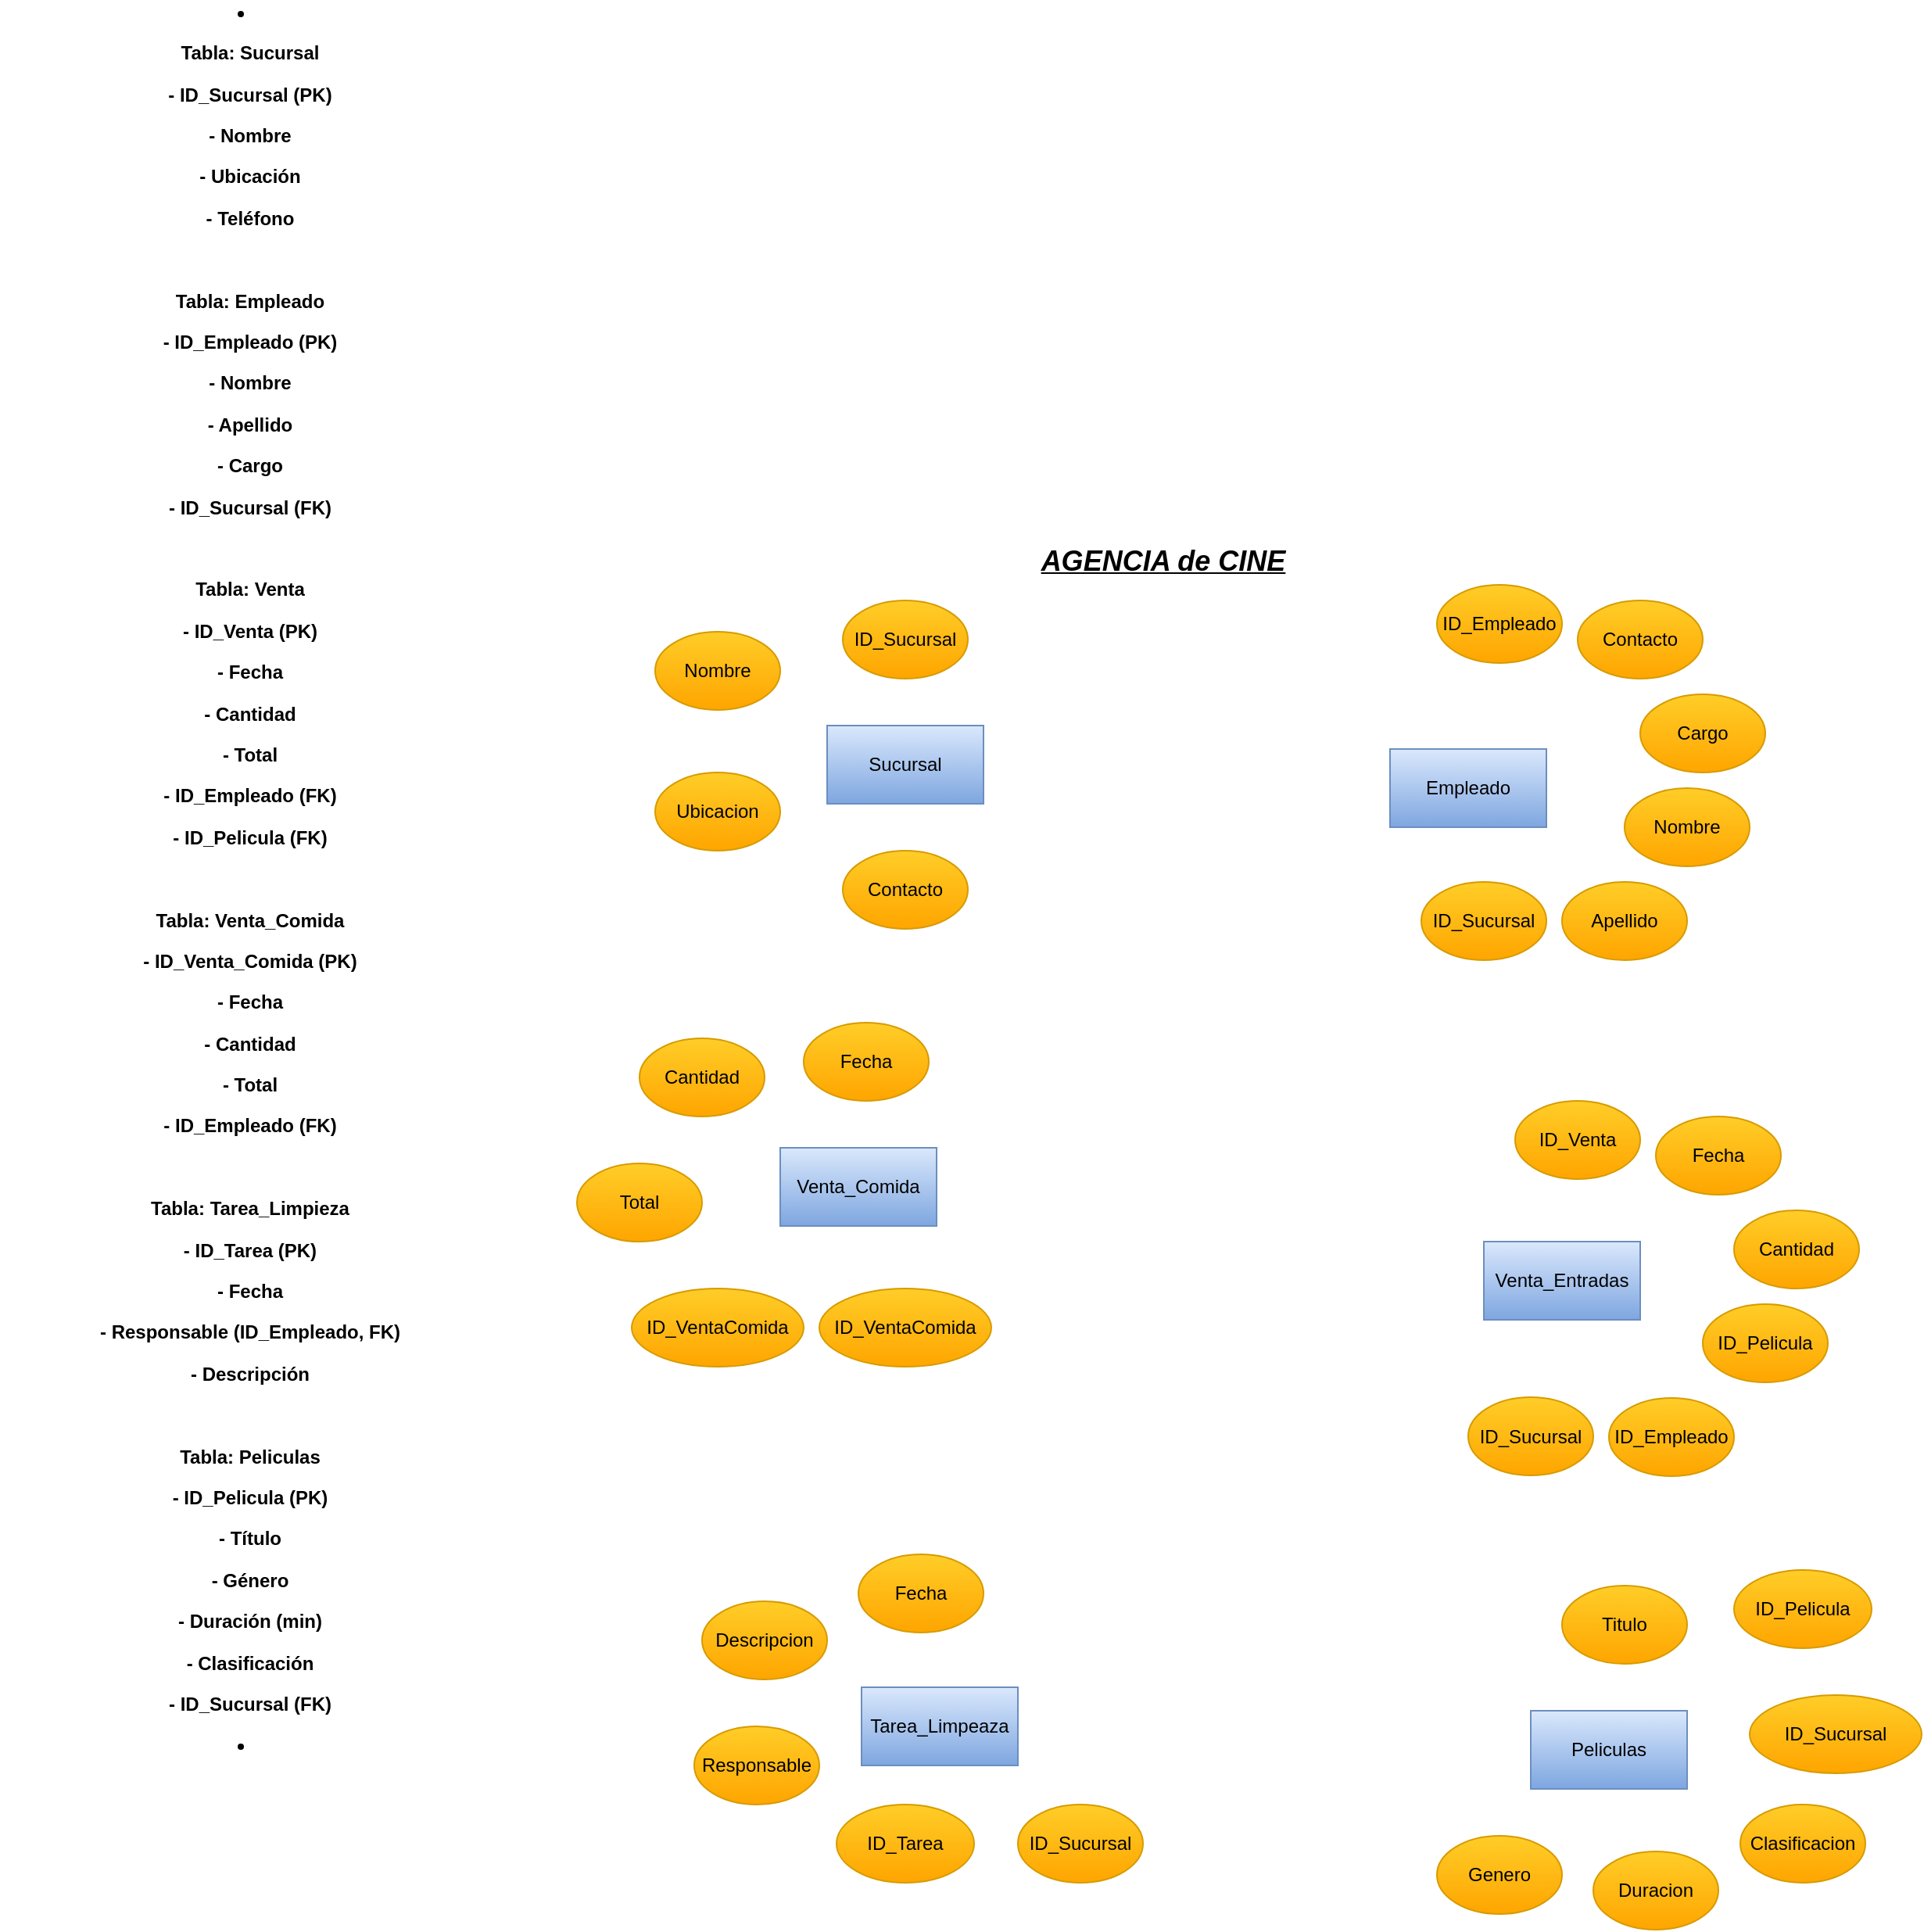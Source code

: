 <mxfile version="24.8.3">
  <diagram name="Página-1" id="E9i3scVjh4bo6Yp9m_Li">
    <mxGraphModel dx="1493" dy="1733" grid="1" gridSize="10" guides="1" tooltips="1" connect="1" arrows="1" fold="1" page="1" pageScale="1" pageWidth="827" pageHeight="1169" math="0" shadow="0">
      <root>
        <mxCell id="0" />
        <mxCell id="1" parent="0" />
        <mxCell id="mTttjkaUfo1wh758HqRv-1" value="&lt;font style=&quot;font-size: 18px;&quot;&gt;&lt;u&gt;&lt;i&gt;&lt;b&gt;AGENCIA de CINE&lt;/b&gt;&lt;/i&gt;&lt;/u&gt;&lt;/font&gt;" style="text;html=1;align=center;verticalAlign=middle;whiteSpace=wrap;rounded=0;" parent="1" vertex="1">
          <mxGeometry x="180" y="60" width="290" height="30" as="geometry" />
        </mxCell>
        <mxCell id="q7SbR-ML_V5xvWDEwEp4-1" value="&lt;li&gt;&lt;p&gt;&lt;b&gt;Tabla: Sucursal&lt;/b&gt;&lt;/p&gt;&lt;p&gt;&lt;b&gt;- ID_Sucursal (PK)&lt;/b&gt;&lt;/p&gt;&lt;p&gt;&lt;b&gt;- Nombre&lt;/b&gt;&lt;/p&gt;&lt;p&gt;&lt;b&gt;- Ubicación&lt;/b&gt;&lt;/p&gt;&lt;p&gt;&lt;b&gt;- Teléfono&lt;/b&gt;&lt;/p&gt;&lt;p&gt;&lt;b&gt;&lt;br&gt;&lt;/b&gt;&lt;/p&gt;&lt;p&gt;&lt;b&gt;Tabla: Empleado&lt;/b&gt;&lt;/p&gt;&lt;p&gt;&lt;b&gt;- ID_Empleado (PK)&lt;/b&gt;&lt;/p&gt;&lt;p&gt;&lt;b&gt;- Nombre&lt;/b&gt;&lt;/p&gt;&lt;p&gt;&lt;b&gt;- Apellido&lt;/b&gt;&lt;/p&gt;&lt;p&gt;&lt;b&gt;- Cargo&lt;/b&gt;&lt;/p&gt;&lt;p&gt;&lt;b&gt;- ID_Sucursal (FK)&lt;/b&gt;&lt;/p&gt;&lt;p&gt;&lt;b&gt;&lt;br&gt;&lt;/b&gt;&lt;/p&gt;&lt;p&gt;&lt;b&gt;Tabla: Venta&lt;/b&gt;&lt;/p&gt;&lt;p&gt;&lt;b&gt;- ID_Venta (PK)&lt;/b&gt;&lt;/p&gt;&lt;p&gt;&lt;b&gt;- Fecha&lt;/b&gt;&lt;/p&gt;&lt;p&gt;&lt;b&gt;- Cantidad&lt;/b&gt;&lt;/p&gt;&lt;p&gt;&lt;b&gt;- Total&lt;/b&gt;&lt;/p&gt;&lt;p&gt;&lt;b&gt;- ID_Empleado (FK)&lt;/b&gt;&lt;/p&gt;&lt;p&gt;&lt;b&gt;- ID_Pelicula (FK)&lt;/b&gt;&lt;/p&gt;&lt;p&gt;&lt;b&gt;&lt;br&gt;&lt;/b&gt;&lt;/p&gt;&lt;p&gt;&lt;b&gt;Tabla: Venta_Comida&lt;/b&gt;&lt;/p&gt;&lt;p&gt;&lt;b&gt;- ID_Venta_Comida (PK)&lt;/b&gt;&lt;/p&gt;&lt;p&gt;&lt;b&gt;- Fecha&lt;/b&gt;&lt;/p&gt;&lt;p&gt;&lt;b&gt;- Cantidad&lt;/b&gt;&lt;/p&gt;&lt;p&gt;&lt;b&gt;- Total&lt;/b&gt;&lt;/p&gt;&lt;p&gt;&lt;b&gt;- ID_Empleado (FK)&lt;/b&gt;&lt;/p&gt;&lt;p&gt;&lt;b&gt;&lt;br&gt;&lt;/b&gt;&lt;/p&gt;&lt;p&gt;&lt;b&gt;Tabla: Tarea_Limpieza&lt;/b&gt;&lt;/p&gt;&lt;p&gt;&lt;b&gt;- ID_Tarea (PK)&lt;/b&gt;&lt;/p&gt;&lt;p&gt;&lt;b&gt;- Fecha&lt;/b&gt;&lt;/p&gt;&lt;p&gt;&lt;b&gt;- Responsable (ID_Empleado, FK)&lt;/b&gt;&lt;/p&gt;&lt;p&gt;&lt;b&gt;- Descripción&lt;/b&gt;&lt;/p&gt;&lt;p&gt;&lt;b&gt;&lt;br&gt;&lt;/b&gt;&lt;/p&gt;&lt;p&gt;&lt;b&gt;Tabla: Peliculas&lt;/b&gt;&lt;/p&gt;&lt;p&gt;&lt;b&gt;- ID_Pelicula (PK)&lt;/b&gt;&lt;/p&gt;&lt;p&gt;&lt;b&gt;- Título&lt;/b&gt;&lt;/p&gt;&lt;p&gt;&lt;b&gt;- Género&lt;/b&gt;&lt;/p&gt;&lt;p&gt;&lt;b&gt;- Duración (min)&lt;/b&gt;&lt;/p&gt;&lt;p&gt;&lt;b&gt;- Clasificación&lt;/b&gt;&lt;/p&gt;&lt;p&gt;&lt;b&gt;- ID_Sucursal (FK)&lt;/b&gt;&lt;/p&gt;&lt;/li&gt;&lt;li&gt;&lt;div&gt;&lt;br&gt;&lt;/div&gt;&lt;/li&gt;" style="text;html=1;align=center;verticalAlign=middle;whiteSpace=wrap;rounded=0;" parent="1" vertex="1">
          <mxGeometry x="-419" y="225" width="320" height="120" as="geometry" />
        </mxCell>
        <mxCell id="PeG7N-2sru5S7kPxvau--1" value="Sucursal" style="rounded=0;whiteSpace=wrap;html=1;fillColor=#dae8fc;gradientColor=#7ea6e0;strokeColor=#6c8ebf;" parent="1" vertex="1">
          <mxGeometry x="110" y="180" width="100" height="50" as="geometry" />
        </mxCell>
        <mxCell id="PeG7N-2sru5S7kPxvau--2" value="Nombre" style="ellipse;whiteSpace=wrap;html=1;fillColor=#ffcd28;gradientColor=#ffa500;strokeColor=#d79b00;" parent="1" vertex="1">
          <mxGeometry y="120" width="80" height="50" as="geometry" />
        </mxCell>
        <mxCell id="PeG7N-2sru5S7kPxvau--3" value="Contacto" style="ellipse;whiteSpace=wrap;html=1;fillColor=#ffcd28;gradientColor=#ffa500;strokeColor=#d79b00;" parent="1" vertex="1">
          <mxGeometry x="120" y="260" width="80" height="50" as="geometry" />
        </mxCell>
        <mxCell id="PeG7N-2sru5S7kPxvau--4" value="Ubicacion" style="ellipse;whiteSpace=wrap;html=1;fillColor=#ffcd28;gradientColor=#ffa500;strokeColor=#d79b00;" parent="1" vertex="1">
          <mxGeometry y="210" width="80" height="50" as="geometry" />
        </mxCell>
        <mxCell id="PeG7N-2sru5S7kPxvau--5" value="ID_Sucursal" style="ellipse;whiteSpace=wrap;html=1;fillColor=#ffcd28;gradientColor=#ffa500;strokeColor=#d79b00;" parent="1" vertex="1">
          <mxGeometry x="120" y="100" width="80" height="50" as="geometry" />
        </mxCell>
        <mxCell id="PeG7N-2sru5S7kPxvau--6" value="Empleado" style="rounded=0;whiteSpace=wrap;html=1;fillColor=#dae8fc;gradientColor=#7ea6e0;strokeColor=#6c8ebf;" parent="1" vertex="1">
          <mxGeometry x="470" y="195" width="100" height="50" as="geometry" />
        </mxCell>
        <mxCell id="PeG7N-2sru5S7kPxvau--7" value="Nombre" style="ellipse;whiteSpace=wrap;html=1;fillColor=#ffcd28;gradientColor=#ffa500;strokeColor=#d79b00;" parent="1" vertex="1">
          <mxGeometry x="620" y="220" width="80" height="50" as="geometry" />
        </mxCell>
        <mxCell id="PeG7N-2sru5S7kPxvau--8" value="ID_Sucursal" style="ellipse;whiteSpace=wrap;html=1;fillColor=#ffcd28;gradientColor=#ffa500;strokeColor=#d79b00;" parent="1" vertex="1">
          <mxGeometry x="490" y="280" width="80" height="50" as="geometry" />
        </mxCell>
        <mxCell id="PeG7N-2sru5S7kPxvau--9" value="Apellido" style="ellipse;whiteSpace=wrap;html=1;fillColor=#ffcd28;gradientColor=#ffa500;strokeColor=#d79b00;" parent="1" vertex="1">
          <mxGeometry x="580" y="280" width="80" height="50" as="geometry" />
        </mxCell>
        <mxCell id="PeG7N-2sru5S7kPxvau--10" value="ID_Empleado" style="ellipse;whiteSpace=wrap;html=1;fillColor=#ffcd28;gradientColor=#ffa500;strokeColor=#d79b00;" parent="1" vertex="1">
          <mxGeometry x="500" y="90" width="80" height="50" as="geometry" />
        </mxCell>
        <mxCell id="PeG7N-2sru5S7kPxvau--11" value="Cargo" style="ellipse;whiteSpace=wrap;html=1;fillColor=#ffcd28;gradientColor=#ffa500;strokeColor=#d79b00;" parent="1" vertex="1">
          <mxGeometry x="630" y="160" width="80" height="50" as="geometry" />
        </mxCell>
        <mxCell id="PeG7N-2sru5S7kPxvau--12" value="Contacto" style="ellipse;whiteSpace=wrap;html=1;fillColor=#ffcd28;gradientColor=#ffa500;strokeColor=#d79b00;" parent="1" vertex="1">
          <mxGeometry x="590" y="100" width="80" height="50" as="geometry" />
        </mxCell>
        <mxCell id="PaemTn16cb9oj95XPDvz-1" value="Venta_Entradas" style="rounded=0;whiteSpace=wrap;html=1;fillColor=#dae8fc;gradientColor=#7ea6e0;strokeColor=#6c8ebf;" vertex="1" parent="1">
          <mxGeometry x="530" y="510" width="100" height="50" as="geometry" />
        </mxCell>
        <mxCell id="PaemTn16cb9oj95XPDvz-2" value="Fecha" style="ellipse;whiteSpace=wrap;html=1;fillColor=#ffcd28;gradientColor=#ffa500;strokeColor=#d79b00;" vertex="1" parent="1">
          <mxGeometry x="640" y="430" width="80" height="50" as="geometry" />
        </mxCell>
        <mxCell id="PaemTn16cb9oj95XPDvz-3" value="ID_Empleado" style="ellipse;whiteSpace=wrap;html=1;fillColor=#ffcd28;gradientColor=#ffa500;strokeColor=#d79b00;" vertex="1" parent="1">
          <mxGeometry x="610" y="610" width="80" height="50" as="geometry" />
        </mxCell>
        <mxCell id="PaemTn16cb9oj95XPDvz-4" value="Cantidad" style="ellipse;whiteSpace=wrap;html=1;fillColor=#ffcd28;gradientColor=#ffa500;strokeColor=#d79b00;" vertex="1" parent="1">
          <mxGeometry x="690" y="490" width="80" height="50" as="geometry" />
        </mxCell>
        <mxCell id="PaemTn16cb9oj95XPDvz-5" value="ID_Venta" style="ellipse;whiteSpace=wrap;html=1;fillColor=#ffcd28;gradientColor=#ffa500;strokeColor=#d79b00;" vertex="1" parent="1">
          <mxGeometry x="550" y="420" width="80" height="50" as="geometry" />
        </mxCell>
        <mxCell id="PaemTn16cb9oj95XPDvz-6" value="ID_Sucursal" style="ellipse;whiteSpace=wrap;html=1;fillColor=#ffcd28;gradientColor=#ffa500;strokeColor=#d79b00;" vertex="1" parent="1">
          <mxGeometry x="520" y="609.5" width="80" height="50" as="geometry" />
        </mxCell>
        <mxCell id="PaemTn16cb9oj95XPDvz-7" value="ID_Pelicula" style="ellipse;whiteSpace=wrap;html=1;fillColor=#ffcd28;gradientColor=#ffa500;strokeColor=#d79b00;" vertex="1" parent="1">
          <mxGeometry x="670" y="550" width="80" height="50" as="geometry" />
        </mxCell>
        <mxCell id="PaemTn16cb9oj95XPDvz-8" value="Venta_Comida" style="rounded=0;whiteSpace=wrap;html=1;fillColor=#dae8fc;gradientColor=#7ea6e0;strokeColor=#6c8ebf;" vertex="1" parent="1">
          <mxGeometry x="80" y="450" width="100" height="50" as="geometry" />
        </mxCell>
        <mxCell id="PaemTn16cb9oj95XPDvz-9" value="Cantidad" style="ellipse;whiteSpace=wrap;html=1;fillColor=#ffcd28;gradientColor=#ffa500;strokeColor=#d79b00;" vertex="1" parent="1">
          <mxGeometry x="-10" y="380" width="80" height="50" as="geometry" />
        </mxCell>
        <mxCell id="PaemTn16cb9oj95XPDvz-10" value="ID_VentaComida" style="ellipse;whiteSpace=wrap;html=1;fillColor=#ffcd28;gradientColor=#ffa500;strokeColor=#d79b00;" vertex="1" parent="1">
          <mxGeometry x="105" y="540" width="110" height="50" as="geometry" />
        </mxCell>
        <mxCell id="PaemTn16cb9oj95XPDvz-11" value="Total" style="ellipse;whiteSpace=wrap;html=1;fillColor=#ffcd28;gradientColor=#ffa500;strokeColor=#d79b00;" vertex="1" parent="1">
          <mxGeometry x="-50" y="460" width="80" height="50" as="geometry" />
        </mxCell>
        <mxCell id="PaemTn16cb9oj95XPDvz-12" value="Fecha" style="ellipse;whiteSpace=wrap;html=1;fillColor=#ffcd28;gradientColor=#ffa500;strokeColor=#d79b00;" vertex="1" parent="1">
          <mxGeometry x="95" y="370" width="80" height="50" as="geometry" />
        </mxCell>
        <mxCell id="PaemTn16cb9oj95XPDvz-13" value="ID_VentaComida" style="ellipse;whiteSpace=wrap;html=1;fillColor=#ffcd28;gradientColor=#ffa500;strokeColor=#d79b00;" vertex="1" parent="1">
          <mxGeometry x="-15" y="540" width="110" height="50" as="geometry" />
        </mxCell>
        <mxCell id="PaemTn16cb9oj95XPDvz-15" value="Tarea_Limpeaza" style="rounded=0;whiteSpace=wrap;html=1;fillColor=#dae8fc;gradientColor=#7ea6e0;strokeColor=#6c8ebf;" vertex="1" parent="1">
          <mxGeometry x="132" y="795" width="100" height="50" as="geometry" />
        </mxCell>
        <mxCell id="PaemTn16cb9oj95XPDvz-16" value="Responsable" style="ellipse;whiteSpace=wrap;html=1;fillColor=#ffcd28;gradientColor=#ffa500;strokeColor=#d79b00;" vertex="1" parent="1">
          <mxGeometry x="25" y="820" width="80" height="50" as="geometry" />
        </mxCell>
        <mxCell id="PaemTn16cb9oj95XPDvz-17" value="ID_Tarea" style="ellipse;whiteSpace=wrap;html=1;fillColor=#ffcd28;gradientColor=#ffa500;strokeColor=#d79b00;" vertex="1" parent="1">
          <mxGeometry x="116" y="870" width="88" height="50" as="geometry" />
        </mxCell>
        <mxCell id="PaemTn16cb9oj95XPDvz-18" value="Descripcion" style="ellipse;whiteSpace=wrap;html=1;fillColor=#ffcd28;gradientColor=#ffa500;strokeColor=#d79b00;" vertex="1" parent="1">
          <mxGeometry x="30" y="740" width="80" height="50" as="geometry" />
        </mxCell>
        <mxCell id="PaemTn16cb9oj95XPDvz-19" value="Fecha" style="ellipse;whiteSpace=wrap;html=1;fillColor=#ffcd28;gradientColor=#ffa500;strokeColor=#d79b00;" vertex="1" parent="1">
          <mxGeometry x="130" y="710" width="80" height="50" as="geometry" />
        </mxCell>
        <mxCell id="PaemTn16cb9oj95XPDvz-22" value="Peliculas" style="rounded=0;whiteSpace=wrap;html=1;fillColor=#dae8fc;gradientColor=#7ea6e0;strokeColor=#6c8ebf;" vertex="1" parent="1">
          <mxGeometry x="560" y="810" width="100" height="50" as="geometry" />
        </mxCell>
        <mxCell id="PaemTn16cb9oj95XPDvz-23" value="Duracion" style="ellipse;whiteSpace=wrap;html=1;fillColor=#ffcd28;gradientColor=#ffa500;strokeColor=#d79b00;" vertex="1" parent="1">
          <mxGeometry x="600" y="900" width="80" height="50" as="geometry" />
        </mxCell>
        <mxCell id="PaemTn16cb9oj95XPDvz-24" value="ID_Pelicula" style="ellipse;whiteSpace=wrap;html=1;fillColor=#ffcd28;gradientColor=#ffa500;strokeColor=#d79b00;" vertex="1" parent="1">
          <mxGeometry x="690" y="720" width="88" height="50" as="geometry" />
        </mxCell>
        <mxCell id="PaemTn16cb9oj95XPDvz-25" value="Genero" style="ellipse;whiteSpace=wrap;html=1;fillColor=#ffcd28;gradientColor=#ffa500;strokeColor=#d79b00;" vertex="1" parent="1">
          <mxGeometry x="500" y="890" width="80" height="50" as="geometry" />
        </mxCell>
        <mxCell id="PaemTn16cb9oj95XPDvz-26" value="Titulo" style="ellipse;whiteSpace=wrap;html=1;fillColor=#ffcd28;gradientColor=#ffa500;strokeColor=#d79b00;" vertex="1" parent="1">
          <mxGeometry x="580" y="730" width="80" height="50" as="geometry" />
        </mxCell>
        <mxCell id="PaemTn16cb9oj95XPDvz-27" value="ID_Sucursal" style="ellipse;whiteSpace=wrap;html=1;fillColor=#ffcd28;gradientColor=#ffa500;strokeColor=#d79b00;" vertex="1" parent="1">
          <mxGeometry x="700" y="800" width="110" height="50" as="geometry" />
        </mxCell>
        <mxCell id="PaemTn16cb9oj95XPDvz-28" value="Clasificacion" style="ellipse;whiteSpace=wrap;html=1;fillColor=#ffcd28;gradientColor=#ffa500;strokeColor=#d79b00;" vertex="1" parent="1">
          <mxGeometry x="694" y="870" width="80" height="50" as="geometry" />
        </mxCell>
        <mxCell id="PaemTn16cb9oj95XPDvz-29" value="ID_Sucursal" style="ellipse;whiteSpace=wrap;html=1;fillColor=#ffcd28;gradientColor=#ffa500;strokeColor=#d79b00;" vertex="1" parent="1">
          <mxGeometry x="232" y="870" width="80" height="50" as="geometry" />
        </mxCell>
      </root>
    </mxGraphModel>
  </diagram>
</mxfile>
